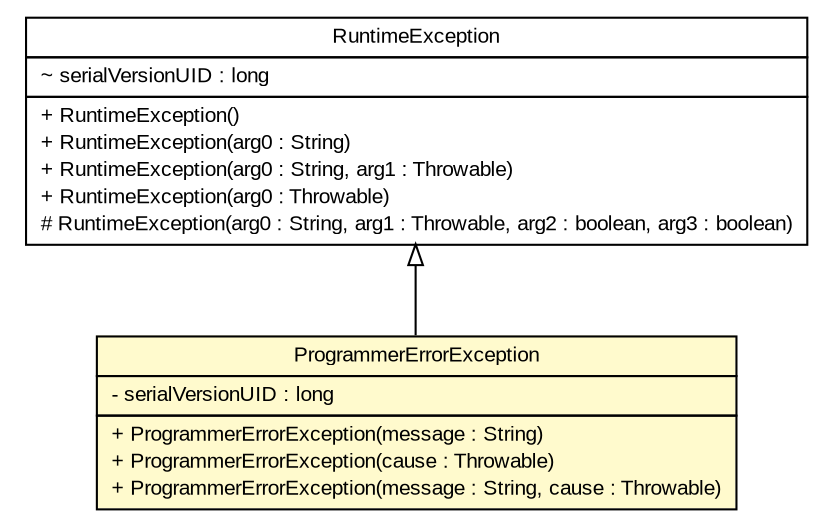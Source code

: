 #!/usr/local/bin/dot
#
# Class diagram 
# Generated by UMLGraph version R5_6_6-6-g3bdff0 (http://www.umlgraph.org/)
#

digraph G {
	edge [fontname="arial",fontsize=10,labelfontname="arial",labelfontsize=10];
	node [fontname="arial",fontsize=10,shape=plaintext];
	nodesep=0.25;
	ranksep=0.5;
	// org.tanjakostic.jcleancim.util.ProgrammerErrorException
	c164441 [label=<<table title="org.tanjakostic.jcleancim.util.ProgrammerErrorException" border="0" cellborder="1" cellspacing="0" cellpadding="2" port="p" bgcolor="lemonChiffon" href="./ProgrammerErrorException.html">
		<tr><td><table border="0" cellspacing="0" cellpadding="1">
<tr><td align="center" balign="center"> ProgrammerErrorException </td></tr>
		</table></td></tr>
		<tr><td><table border="0" cellspacing="0" cellpadding="1">
<tr><td align="left" balign="left"> - serialVersionUID : long </td></tr>
		</table></td></tr>
		<tr><td><table border="0" cellspacing="0" cellpadding="1">
<tr><td align="left" balign="left"> + ProgrammerErrorException(message : String) </td></tr>
<tr><td align="left" balign="left"> + ProgrammerErrorException(cause : Throwable) </td></tr>
<tr><td align="left" balign="left"> + ProgrammerErrorException(message : String, cause : Throwable) </td></tr>
		</table></td></tr>
		</table>>, URL="./ProgrammerErrorException.html", fontname="arial", fontcolor="black", fontsize=10.0];
	//org.tanjakostic.jcleancim.util.ProgrammerErrorException extends java.lang.RuntimeException
	c164639:p -> c164441:p [dir=back,arrowtail=empty];
	// java.lang.RuntimeException
	c164639 [label=<<table title="java.lang.RuntimeException" border="0" cellborder="1" cellspacing="0" cellpadding="2" port="p" href="http://java.sun.com/j2se/1.4.2/docs/api/java/lang/RuntimeException.html">
		<tr><td><table border="0" cellspacing="0" cellpadding="1">
<tr><td align="center" balign="center"> RuntimeException </td></tr>
		</table></td></tr>
		<tr><td><table border="0" cellspacing="0" cellpadding="1">
<tr><td align="left" balign="left"> ~ serialVersionUID : long </td></tr>
		</table></td></tr>
		<tr><td><table border="0" cellspacing="0" cellpadding="1">
<tr><td align="left" balign="left"> + RuntimeException() </td></tr>
<tr><td align="left" balign="left"> + RuntimeException(arg0 : String) </td></tr>
<tr><td align="left" balign="left"> + RuntimeException(arg0 : String, arg1 : Throwable) </td></tr>
<tr><td align="left" balign="left"> + RuntimeException(arg0 : Throwable) </td></tr>
<tr><td align="left" balign="left"> # RuntimeException(arg0 : String, arg1 : Throwable, arg2 : boolean, arg3 : boolean) </td></tr>
		</table></td></tr>
		</table>>, URL="http://java.sun.com/j2se/1.4.2/docs/api/java/lang/RuntimeException.html", fontname="arial", fontcolor="black", fontsize=10.0];
}

